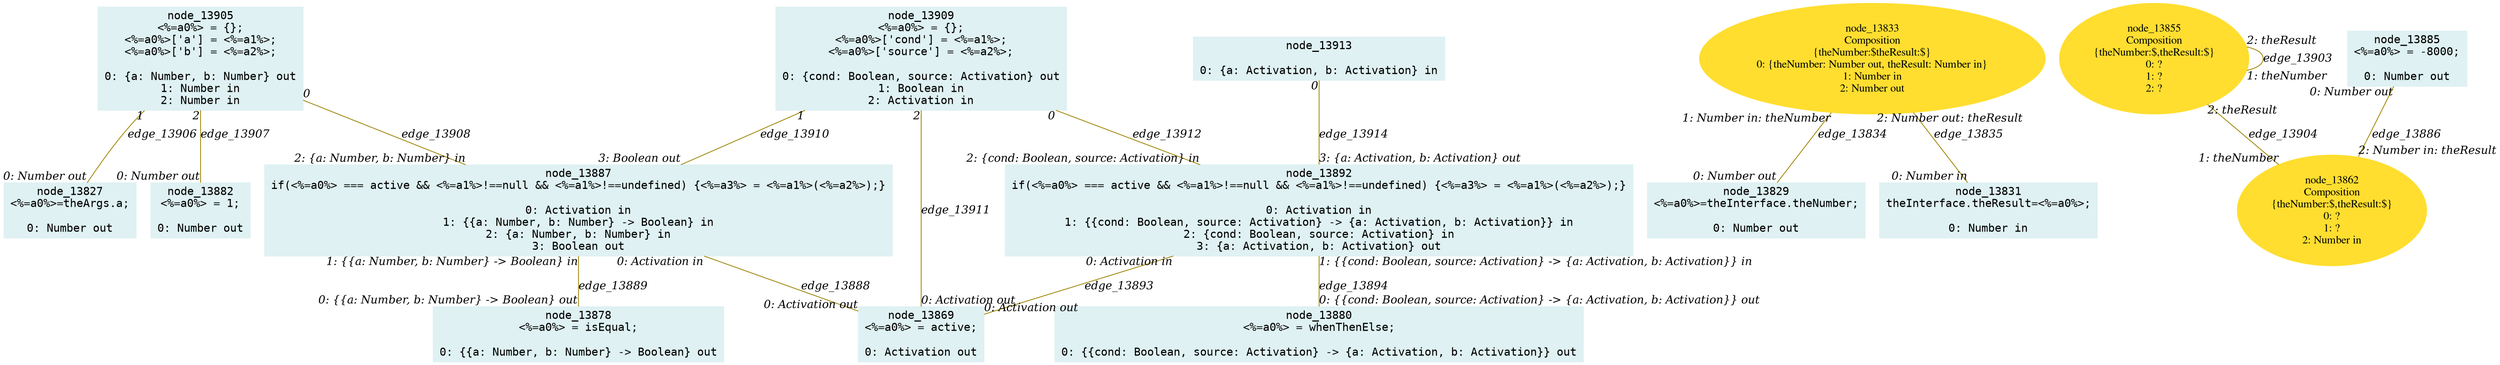 digraph g{node_13827 [shape="box", style="filled", color="#dff1f2", fontname="Courier", label="node_13827
<%=a0%>=theArgs.a;

0: Number out" ]
node_13829 [shape="box", style="filled", color="#dff1f2", fontname="Courier", label="node_13829
<%=a0%>=theInterface.theNumber;

0: Number out" ]
node_13831 [shape="box", style="filled", color="#dff1f2", fontname="Courier", label="node_13831
theInterface.theResult=<%=a0%>;

0: Number in" ]
node_13833 [shape="ellipse", style="filled", color="#ffde2f", fontname="Times", label="node_13833
Composition
{theNumber:$theResult:$}
0: {theNumber: Number out, theResult: Number in}
1: Number in
2: Number out" ]
node_13855 [shape="ellipse", style="filled", color="#ffde2f", fontname="Times", label="node_13855
Composition
{theNumber:$,theResult:$}
0: ?
1: ?
2: ?" ]
node_13862 [shape="ellipse", style="filled", color="#ffde2f", fontname="Times", label="node_13862
Composition
{theNumber:$,theResult:$}
0: ?
1: ?
2: Number in" ]
node_13869 [shape="box", style="filled", color="#dff1f2", fontname="Courier", label="node_13869
<%=a0%> = active;

0: Activation out" ]
node_13878 [shape="box", style="filled", color="#dff1f2", fontname="Courier", label="node_13878
<%=a0%> = isEqual;

0: {{a: Number, b: Number} -> Boolean} out" ]
node_13880 [shape="box", style="filled", color="#dff1f2", fontname="Courier", label="node_13880
<%=a0%> = whenThenElse;

0: {{cond: Boolean, source: Activation} -> {a: Activation, b: Activation}} out" ]
node_13882 [shape="box", style="filled", color="#dff1f2", fontname="Courier", label="node_13882
<%=a0%> = 1;

0: Number out" ]
node_13885 [shape="box", style="filled", color="#dff1f2", fontname="Courier", label="node_13885
<%=a0%> = -8000;

0: Number out" ]
node_13887 [shape="box", style="filled", color="#dff1f2", fontname="Courier", label="node_13887
if(<%=a0%> === active && <%=a1%>!==null && <%=a1%>!==undefined) {<%=a3%> = <%=a1%>(<%=a2%>);}

0: Activation in
1: {{a: Number, b: Number} -> Boolean} in
2: {a: Number, b: Number} in
3: Boolean out" ]
node_13892 [shape="box", style="filled", color="#dff1f2", fontname="Courier", label="node_13892
if(<%=a0%> === active && <%=a1%>!==null && <%=a1%>!==undefined) {<%=a3%> = <%=a1%>(<%=a2%>);}

0: Activation in
1: {{cond: Boolean, source: Activation} -> {a: Activation, b: Activation}} in
2: {cond: Boolean, source: Activation} in
3: {a: Activation, b: Activation} out" ]
node_13905 [shape="box", style="filled", color="#dff1f2", fontname="Courier", label="node_13905
<%=a0%> = {};
<%=a0%>['a'] = <%=a1%>;
<%=a0%>['b'] = <%=a2%>;

0: {a: Number, b: Number} out
1: Number in
2: Number in" ]
node_13909 [shape="box", style="filled", color="#dff1f2", fontname="Courier", label="node_13909
<%=a0%> = {};
<%=a0%>['cond'] = <%=a1%>;
<%=a0%>['source'] = <%=a2%>;

0: {cond: Boolean, source: Activation} out
1: Boolean in
2: Activation in" ]
node_13913 [shape="box", style="filled", color="#dff1f2", fontname="Courier", label="node_13913

0: {a: Activation, b: Activation} in" ]
node_13833 -> node_13829 [dir=none, arrowHead=none, fontname="Times-Italic", arrowsize=1, color="#9d8400", label="edge_13834",  headlabel="0: Number out", taillabel="1: Number in: theNumber" ]
node_13833 -> node_13831 [dir=none, arrowHead=none, fontname="Times-Italic", arrowsize=1, color="#9d8400", label="edge_13835",  headlabel="0: Number in", taillabel="2: Number out: theResult" ]
node_13885 -> node_13862 [dir=none, arrowHead=none, fontname="Times-Italic", arrowsize=1, color="#9d8400", label="edge_13886",  headlabel="2: Number in: theResult", taillabel="0: Number out" ]
node_13887 -> node_13869 [dir=none, arrowHead=none, fontname="Times-Italic", arrowsize=1, color="#9d8400", label="edge_13888",  headlabel="0: Activation out", taillabel="0: Activation in" ]
node_13887 -> node_13878 [dir=none, arrowHead=none, fontname="Times-Italic", arrowsize=1, color="#9d8400", label="edge_13889",  headlabel="0: {{a: Number, b: Number} -> Boolean} out", taillabel="1: {{a: Number, b: Number} -> Boolean} in" ]
node_13892 -> node_13869 [dir=none, arrowHead=none, fontname="Times-Italic", arrowsize=1, color="#9d8400", label="edge_13893",  headlabel="0: Activation out", taillabel="0: Activation in" ]
node_13892 -> node_13880 [dir=none, arrowHead=none, fontname="Times-Italic", arrowsize=1, color="#9d8400", label="edge_13894",  headlabel="0: {{cond: Boolean, source: Activation} -> {a: Activation, b: Activation}} out", taillabel="1: {{cond: Boolean, source: Activation} -> {a: Activation, b: Activation}} in" ]
node_13855 -> node_13855 [dir=none, arrowHead=none, fontname="Times-Italic", arrowsize=1, color="#9d8400", label="edge_13903",  headlabel="1: theNumber", taillabel="2: theResult" ]
node_13855 -> node_13862 [dir=none, arrowHead=none, fontname="Times-Italic", arrowsize=1, color="#9d8400", label="edge_13904",  headlabel="1: theNumber", taillabel="2: theResult" ]
node_13905 -> node_13827 [dir=none, arrowHead=none, fontname="Times-Italic", arrowsize=1, color="#9d8400", label="edge_13906",  headlabel="0: Number out", taillabel="1" ]
node_13905 -> node_13882 [dir=none, arrowHead=none, fontname="Times-Italic", arrowsize=1, color="#9d8400", label="edge_13907",  headlabel="0: Number out", taillabel="2" ]
node_13905 -> node_13887 [dir=none, arrowHead=none, fontname="Times-Italic", arrowsize=1, color="#9d8400", label="edge_13908",  headlabel="2: {a: Number, b: Number} in", taillabel="0" ]
node_13909 -> node_13887 [dir=none, arrowHead=none, fontname="Times-Italic", arrowsize=1, color="#9d8400", label="edge_13910",  headlabel="3: Boolean out", taillabel="1" ]
node_13909 -> node_13869 [dir=none, arrowHead=none, fontname="Times-Italic", arrowsize=1, color="#9d8400", label="edge_13911",  headlabel="0: Activation out", taillabel="2" ]
node_13909 -> node_13892 [dir=none, arrowHead=none, fontname="Times-Italic", arrowsize=1, color="#9d8400", label="edge_13912",  headlabel="2: {cond: Boolean, source: Activation} in", taillabel="0" ]
node_13913 -> node_13892 [dir=none, arrowHead=none, fontname="Times-Italic", arrowsize=1, color="#9d8400", label="edge_13914",  headlabel="3: {a: Activation, b: Activation} out", taillabel="0" ]
}